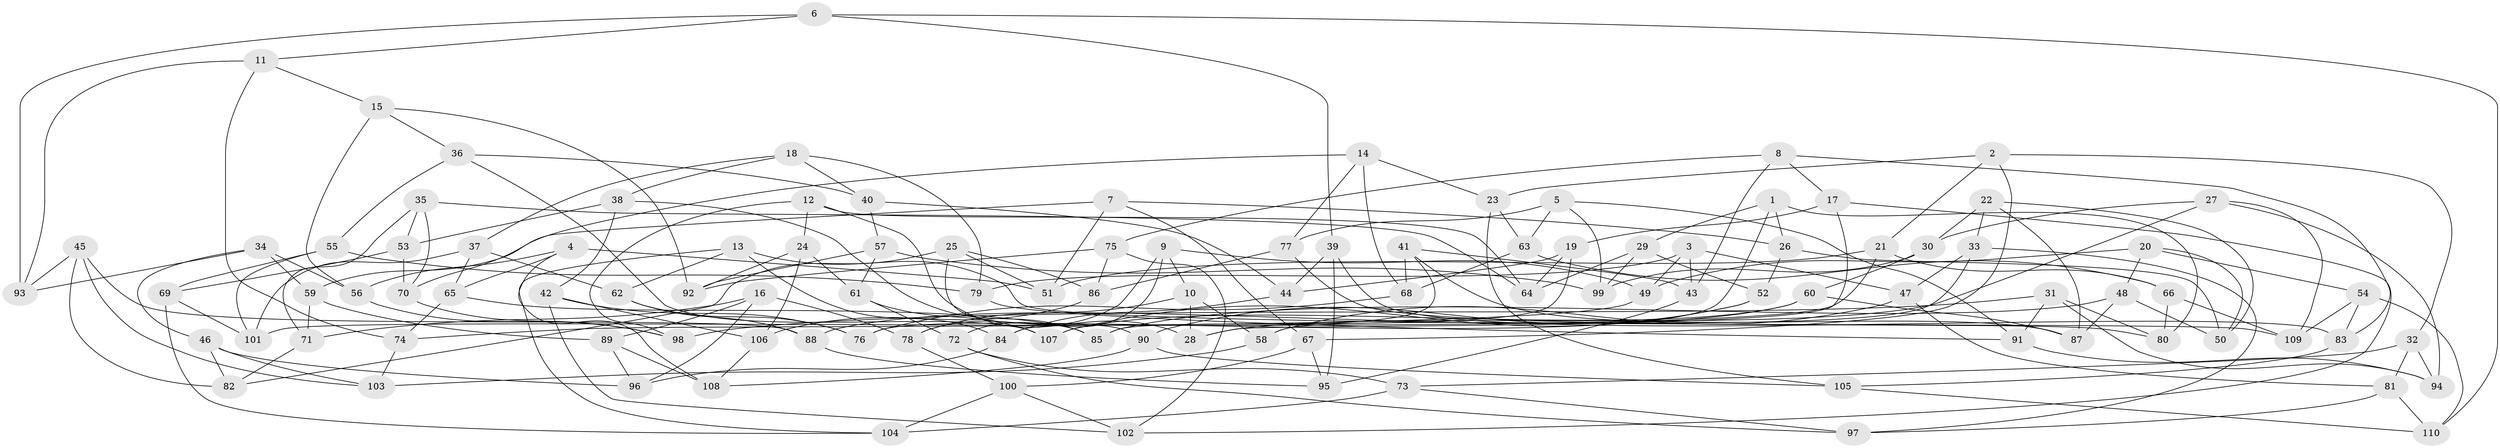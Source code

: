 // Generated by graph-tools (version 1.1) at 2025/03/03/09/25 03:03:07]
// undirected, 110 vertices, 220 edges
graph export_dot {
graph [start="1"]
  node [color=gray90,style=filled];
  1;
  2;
  3;
  4;
  5;
  6;
  7;
  8;
  9;
  10;
  11;
  12;
  13;
  14;
  15;
  16;
  17;
  18;
  19;
  20;
  21;
  22;
  23;
  24;
  25;
  26;
  27;
  28;
  29;
  30;
  31;
  32;
  33;
  34;
  35;
  36;
  37;
  38;
  39;
  40;
  41;
  42;
  43;
  44;
  45;
  46;
  47;
  48;
  49;
  50;
  51;
  52;
  53;
  54;
  55;
  56;
  57;
  58;
  59;
  60;
  61;
  62;
  63;
  64;
  65;
  66;
  67;
  68;
  69;
  70;
  71;
  72;
  73;
  74;
  75;
  76;
  77;
  78;
  79;
  80;
  81;
  82;
  83;
  84;
  85;
  86;
  87;
  88;
  89;
  90;
  91;
  92;
  93;
  94;
  95;
  96;
  97;
  98;
  99;
  100;
  101;
  102;
  103;
  104;
  105;
  106;
  107;
  108;
  109;
  110;
  1 -- 80;
  1 -- 26;
  1 -- 29;
  1 -- 76;
  2 -- 32;
  2 -- 67;
  2 -- 23;
  2 -- 21;
  3 -- 47;
  3 -- 79;
  3 -- 49;
  3 -- 43;
  4 -- 108;
  4 -- 51;
  4 -- 65;
  4 -- 56;
  5 -- 91;
  5 -- 99;
  5 -- 77;
  5 -- 63;
  6 -- 93;
  6 -- 11;
  6 -- 39;
  6 -- 110;
  7 -- 26;
  7 -- 51;
  7 -- 59;
  7 -- 67;
  8 -- 43;
  8 -- 75;
  8 -- 17;
  8 -- 83;
  9 -- 72;
  9 -- 49;
  9 -- 78;
  9 -- 10;
  10 -- 28;
  10 -- 78;
  10 -- 58;
  11 -- 93;
  11 -- 74;
  11 -- 15;
  12 -- 28;
  12 -- 98;
  12 -- 64;
  12 -- 24;
  13 -- 62;
  13 -- 109;
  13 -- 84;
  13 -- 104;
  14 -- 70;
  14 -- 68;
  14 -- 77;
  14 -- 23;
  15 -- 56;
  15 -- 36;
  15 -- 92;
  16 -- 96;
  16 -- 78;
  16 -- 89;
  16 -- 71;
  17 -- 102;
  17 -- 28;
  17 -- 19;
  18 -- 40;
  18 -- 38;
  18 -- 79;
  18 -- 37;
  19 -- 44;
  19 -- 64;
  19 -- 85;
  20 -- 49;
  20 -- 48;
  20 -- 54;
  20 -- 50;
  21 -- 101;
  21 -- 66;
  21 -- 51;
  22 -- 50;
  22 -- 33;
  22 -- 30;
  22 -- 87;
  23 -- 105;
  23 -- 63;
  24 -- 106;
  24 -- 92;
  24 -- 61;
  25 -- 51;
  25 -- 86;
  25 -- 90;
  25 -- 82;
  26 -- 50;
  26 -- 52;
  27 -- 30;
  27 -- 109;
  27 -- 28;
  27 -- 94;
  29 -- 52;
  29 -- 99;
  29 -- 64;
  30 -- 60;
  30 -- 99;
  31 -- 94;
  31 -- 91;
  31 -- 80;
  31 -- 98;
  32 -- 94;
  32 -- 73;
  32 -- 81;
  33 -- 58;
  33 -- 97;
  33 -- 47;
  34 -- 93;
  34 -- 46;
  34 -- 59;
  34 -- 56;
  35 -- 53;
  35 -- 70;
  35 -- 64;
  35 -- 71;
  36 -- 40;
  36 -- 107;
  36 -- 55;
  37 -- 65;
  37 -- 101;
  37 -- 62;
  38 -- 85;
  38 -- 42;
  38 -- 53;
  39 -- 44;
  39 -- 83;
  39 -- 95;
  40 -- 57;
  40 -- 44;
  41 -- 87;
  41 -- 43;
  41 -- 84;
  41 -- 68;
  42 -- 76;
  42 -- 106;
  42 -- 102;
  43 -- 95;
  44 -- 84;
  45 -- 93;
  45 -- 88;
  45 -- 103;
  45 -- 82;
  46 -- 82;
  46 -- 103;
  46 -- 96;
  47 -- 81;
  47 -- 58;
  48 -- 50;
  48 -- 85;
  48 -- 87;
  49 -- 74;
  52 -- 107;
  52 -- 90;
  53 -- 69;
  53 -- 70;
  54 -- 83;
  54 -- 110;
  54 -- 109;
  55 -- 69;
  55 -- 101;
  55 -- 79;
  56 -- 98;
  57 -- 99;
  57 -- 61;
  57 -- 92;
  58 -- 103;
  59 -- 71;
  59 -- 89;
  60 -- 88;
  60 -- 87;
  60 -- 107;
  61 -- 72;
  61 -- 107;
  62 -- 88;
  62 -- 76;
  63 -- 68;
  63 -- 66;
  65 -- 74;
  65 -- 85;
  66 -- 80;
  66 -- 109;
  67 -- 95;
  67 -- 100;
  68 -- 76;
  69 -- 101;
  69 -- 104;
  70 -- 98;
  71 -- 82;
  72 -- 97;
  72 -- 73;
  73 -- 97;
  73 -- 104;
  74 -- 103;
  75 -- 102;
  75 -- 86;
  75 -- 92;
  77 -- 80;
  77 -- 86;
  78 -- 100;
  79 -- 91;
  81 -- 97;
  81 -- 110;
  83 -- 105;
  84 -- 96;
  86 -- 106;
  88 -- 95;
  89 -- 96;
  89 -- 108;
  90 -- 105;
  90 -- 108;
  91 -- 94;
  100 -- 104;
  100 -- 102;
  105 -- 110;
  106 -- 108;
}
